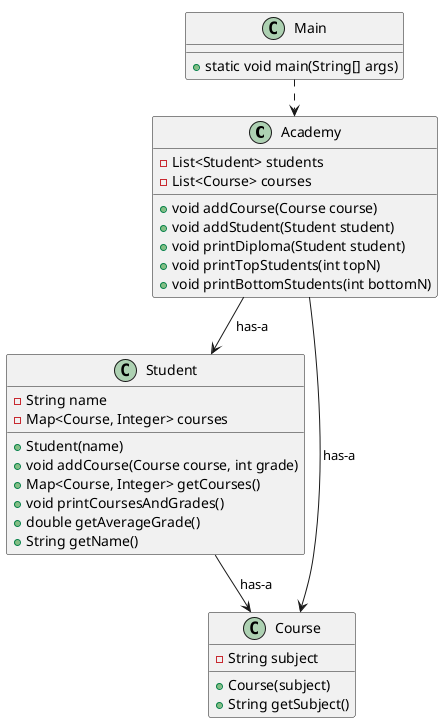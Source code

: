 @startuml
!pragma layout smetana

class Academy{

    - List<Student> students
    - List<Course> courses

    + void addCourse(Course course)
    + void addStudent(Student student)
    + void printDiploma(Student student)
    + void printTopStudents(int topN)
    + void printBottomStudents(int bottomN)

}

class Student{

    - String name
    - Map<Course, Integer> courses

    + Student(name)
    + void addCourse(Course course, int grade)
    + Map<Course, Integer> getCourses()
    + void printCoursesAndGrades()
    + double getAverageGrade()
    + String getName()

}

class Course{

    - String subject

    + Course(subject)
    + String getSubject()

}

class Main{

    + static void main(String[] args)

}

Academy --> Student : has-a
Academy --> Course : has-a
Student --> Course : has-a
Main ..> Academy

@enduml
